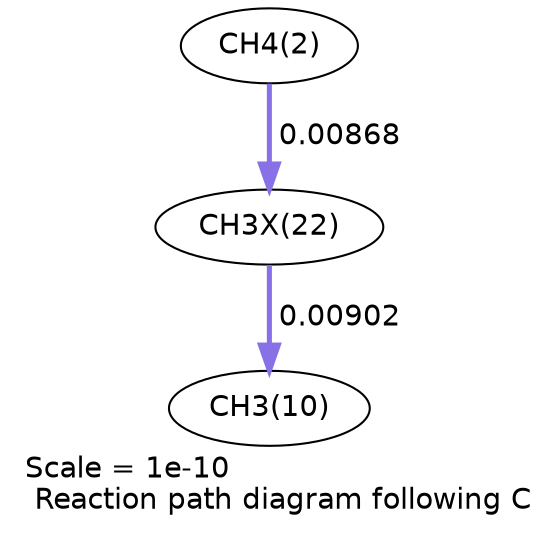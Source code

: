 digraph reaction_paths {
center=1;
s4 -> s38[fontname="Helvetica", penwidth=2.42, arrowsize=1.21, color="0.7, 0.509, 0.9"
, label=" 0.00868"];
s38 -> s12[fontname="Helvetica", penwidth=2.45, arrowsize=1.22, color="0.7, 0.509, 0.9"
, label=" 0.00902"];
s4 [ fontname="Helvetica", label="CH4(2)"];
s12 [ fontname="Helvetica", label="CH3(10)"];
s38 [ fontname="Helvetica", label="CH3X(22)"];
 label = "Scale = 1e-10\l Reaction path diagram following C";
 fontname = "Helvetica";
}
